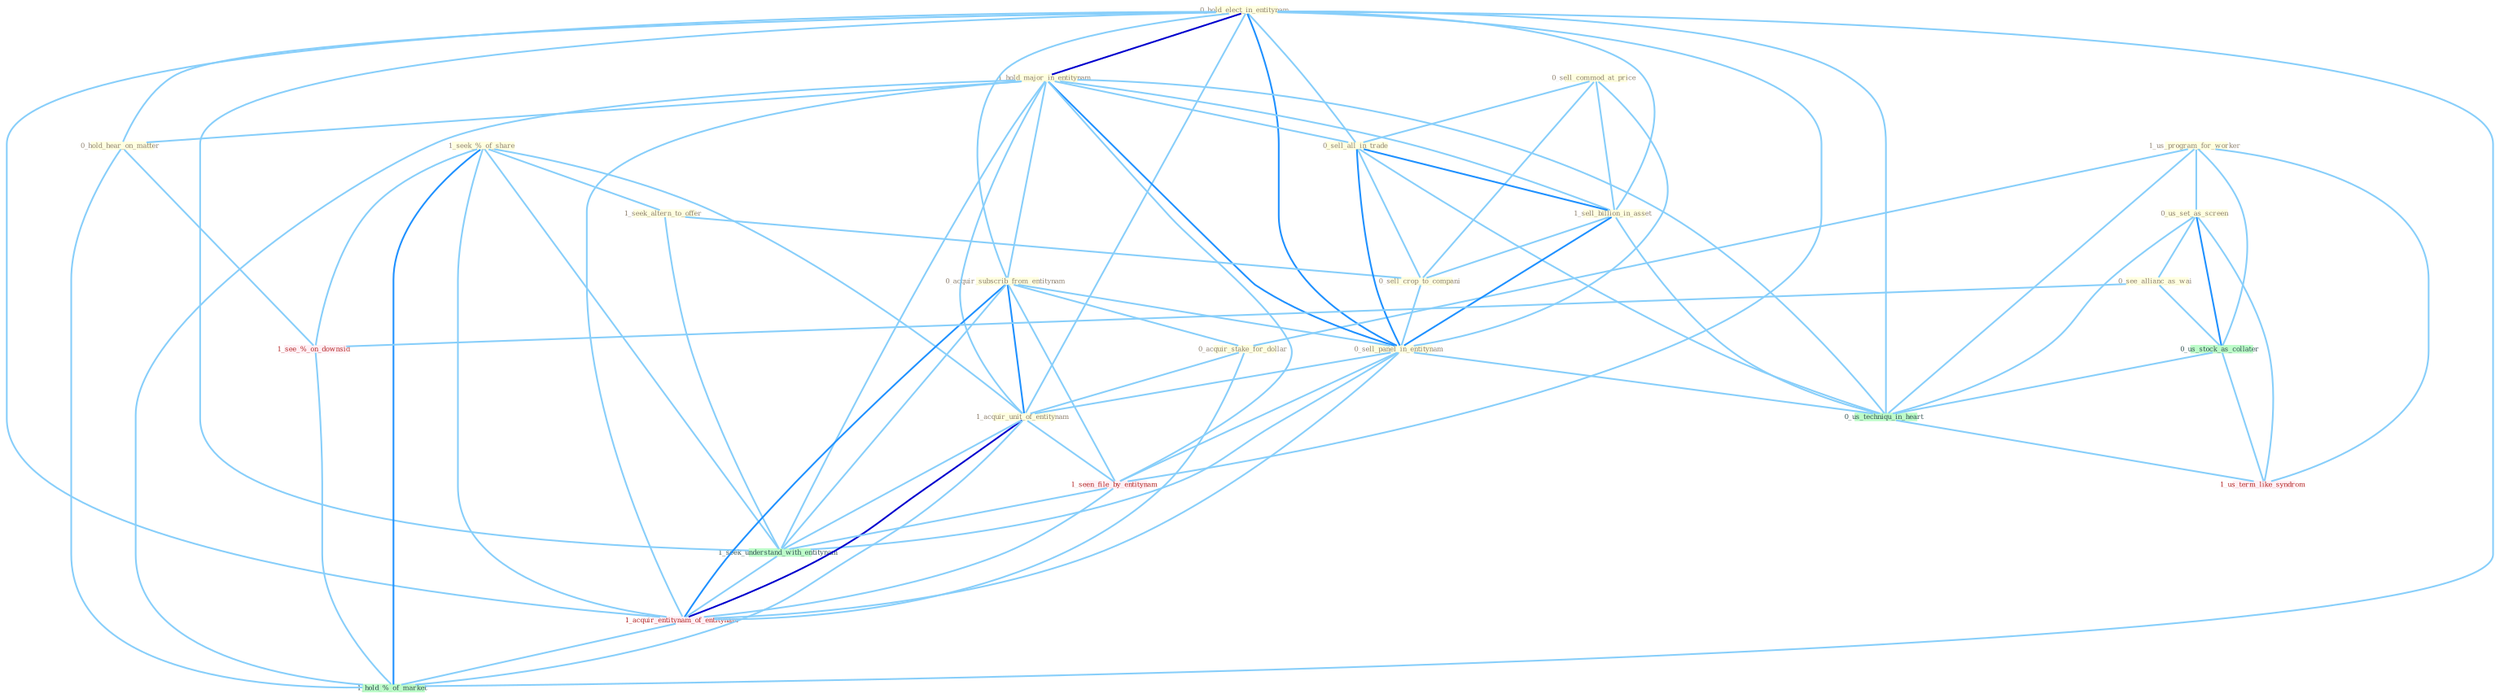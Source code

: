 Graph G{ 
    node
    [shape=polygon,style=filled,width=.5,height=.06,color="#BDFCC9",fixedsize=true,fontsize=4,
    fontcolor="#2f4f4f"];
    {node
    [color="#ffffe0", fontcolor="#8b7d6b"] "0_sell_commod_at_price " "0_hold_elect_in_entitynam " "1_seek_%_of_share " "1_us_program_for_worker " "1_hold_major_in_entitynam " "1_seek_altern_to_offer " "0_us_set_as_screen " "0_sell_all_in_trade " "0_acquir_subscrib_from_entitynam " "0_acquir_stake_for_dollar " "1_sell_billion_in_asset " "0_see_allianc_as_wai " "0_hold_hear_on_matter " "0_sell_crop_to_compani " "0_sell_panel_in_entitynam " "1_acquir_unit_of_entitynam "}
{node [color="#fff0f5", fontcolor="#b22222"] "1_seen_file_by_entitynam " "1_acquir_entitynam_of_entitynam " "1_see_%_on_downsid " "1_us_term_like_syndrom "}
edge [color="#B0E2FF"];

	"0_sell_commod_at_price " -- "0_sell_all_in_trade " [w="1", color="#87cefa" ];
	"0_sell_commod_at_price " -- "1_sell_billion_in_asset " [w="1", color="#87cefa" ];
	"0_sell_commod_at_price " -- "0_sell_crop_to_compani " [w="1", color="#87cefa" ];
	"0_sell_commod_at_price " -- "0_sell_panel_in_entitynam " [w="1", color="#87cefa" ];
	"0_hold_elect_in_entitynam " -- "1_hold_major_in_entitynam " [w="3", color="#0000cd" , len=0.6];
	"0_hold_elect_in_entitynam " -- "0_sell_all_in_trade " [w="1", color="#87cefa" ];
	"0_hold_elect_in_entitynam " -- "0_acquir_subscrib_from_entitynam " [w="1", color="#87cefa" ];
	"0_hold_elect_in_entitynam " -- "1_sell_billion_in_asset " [w="1", color="#87cefa" ];
	"0_hold_elect_in_entitynam " -- "0_hold_hear_on_matter " [w="1", color="#87cefa" ];
	"0_hold_elect_in_entitynam " -- "0_sell_panel_in_entitynam " [w="2", color="#1e90ff" , len=0.8];
	"0_hold_elect_in_entitynam " -- "1_acquir_unit_of_entitynam " [w="1", color="#87cefa" ];
	"0_hold_elect_in_entitynam " -- "1_seen_file_by_entitynam " [w="1", color="#87cefa" ];
	"0_hold_elect_in_entitynam " -- "1_seek_understand_with_entitynam " [w="1", color="#87cefa" ];
	"0_hold_elect_in_entitynam " -- "1_acquir_entitynam_of_entitynam " [w="1", color="#87cefa" ];
	"0_hold_elect_in_entitynam " -- "0_us_techniqu_in_heart " [w="1", color="#87cefa" ];
	"0_hold_elect_in_entitynam " -- "1_hold_%_of_market " [w="1", color="#87cefa" ];
	"1_seek_%_of_share " -- "1_seek_altern_to_offer " [w="1", color="#87cefa" ];
	"1_seek_%_of_share " -- "1_acquir_unit_of_entitynam " [w="1", color="#87cefa" ];
	"1_seek_%_of_share " -- "1_seek_understand_with_entitynam " [w="1", color="#87cefa" ];
	"1_seek_%_of_share " -- "1_acquir_entitynam_of_entitynam " [w="1", color="#87cefa" ];
	"1_seek_%_of_share " -- "1_see_%_on_downsid " [w="1", color="#87cefa" ];
	"1_seek_%_of_share " -- "1_hold_%_of_market " [w="2", color="#1e90ff" , len=0.8];
	"1_us_program_for_worker " -- "0_us_set_as_screen " [w="1", color="#87cefa" ];
	"1_us_program_for_worker " -- "0_acquir_stake_for_dollar " [w="1", color="#87cefa" ];
	"1_us_program_for_worker " -- "0_us_stock_as_collater " [w="1", color="#87cefa" ];
	"1_us_program_for_worker " -- "0_us_techniqu_in_heart " [w="1", color="#87cefa" ];
	"1_us_program_for_worker " -- "1_us_term_like_syndrom " [w="1", color="#87cefa" ];
	"1_hold_major_in_entitynam " -- "0_sell_all_in_trade " [w="1", color="#87cefa" ];
	"1_hold_major_in_entitynam " -- "0_acquir_subscrib_from_entitynam " [w="1", color="#87cefa" ];
	"1_hold_major_in_entitynam " -- "1_sell_billion_in_asset " [w="1", color="#87cefa" ];
	"1_hold_major_in_entitynam " -- "0_hold_hear_on_matter " [w="1", color="#87cefa" ];
	"1_hold_major_in_entitynam " -- "0_sell_panel_in_entitynam " [w="2", color="#1e90ff" , len=0.8];
	"1_hold_major_in_entitynam " -- "1_acquir_unit_of_entitynam " [w="1", color="#87cefa" ];
	"1_hold_major_in_entitynam " -- "1_seen_file_by_entitynam " [w="1", color="#87cefa" ];
	"1_hold_major_in_entitynam " -- "1_seek_understand_with_entitynam " [w="1", color="#87cefa" ];
	"1_hold_major_in_entitynam " -- "1_acquir_entitynam_of_entitynam " [w="1", color="#87cefa" ];
	"1_hold_major_in_entitynam " -- "0_us_techniqu_in_heart " [w="1", color="#87cefa" ];
	"1_hold_major_in_entitynam " -- "1_hold_%_of_market " [w="1", color="#87cefa" ];
	"1_seek_altern_to_offer " -- "0_sell_crop_to_compani " [w="1", color="#87cefa" ];
	"1_seek_altern_to_offer " -- "1_seek_understand_with_entitynam " [w="1", color="#87cefa" ];
	"0_us_set_as_screen " -- "0_see_allianc_as_wai " [w="1", color="#87cefa" ];
	"0_us_set_as_screen " -- "0_us_stock_as_collater " [w="2", color="#1e90ff" , len=0.8];
	"0_us_set_as_screen " -- "0_us_techniqu_in_heart " [w="1", color="#87cefa" ];
	"0_us_set_as_screen " -- "1_us_term_like_syndrom " [w="1", color="#87cefa" ];
	"0_sell_all_in_trade " -- "1_sell_billion_in_asset " [w="2", color="#1e90ff" , len=0.8];
	"0_sell_all_in_trade " -- "0_sell_crop_to_compani " [w="1", color="#87cefa" ];
	"0_sell_all_in_trade " -- "0_sell_panel_in_entitynam " [w="2", color="#1e90ff" , len=0.8];
	"0_sell_all_in_trade " -- "0_us_techniqu_in_heart " [w="1", color="#87cefa" ];
	"0_acquir_subscrib_from_entitynam " -- "0_acquir_stake_for_dollar " [w="1", color="#87cefa" ];
	"0_acquir_subscrib_from_entitynam " -- "0_sell_panel_in_entitynam " [w="1", color="#87cefa" ];
	"0_acquir_subscrib_from_entitynam " -- "1_acquir_unit_of_entitynam " [w="2", color="#1e90ff" , len=0.8];
	"0_acquir_subscrib_from_entitynam " -- "1_seen_file_by_entitynam " [w="1", color="#87cefa" ];
	"0_acquir_subscrib_from_entitynam " -- "1_seek_understand_with_entitynam " [w="1", color="#87cefa" ];
	"0_acquir_subscrib_from_entitynam " -- "1_acquir_entitynam_of_entitynam " [w="2", color="#1e90ff" , len=0.8];
	"0_acquir_stake_for_dollar " -- "1_acquir_unit_of_entitynam " [w="1", color="#87cefa" ];
	"0_acquir_stake_for_dollar " -- "1_acquir_entitynam_of_entitynam " [w="1", color="#87cefa" ];
	"1_sell_billion_in_asset " -- "0_sell_crop_to_compani " [w="1", color="#87cefa" ];
	"1_sell_billion_in_asset " -- "0_sell_panel_in_entitynam " [w="2", color="#1e90ff" , len=0.8];
	"1_sell_billion_in_asset " -- "0_us_techniqu_in_heart " [w="1", color="#87cefa" ];
	"0_see_allianc_as_wai " -- "0_us_stock_as_collater " [w="1", color="#87cefa" ];
	"0_see_allianc_as_wai " -- "1_see_%_on_downsid " [w="1", color="#87cefa" ];
	"0_hold_hear_on_matter " -- "1_see_%_on_downsid " [w="1", color="#87cefa" ];
	"0_hold_hear_on_matter " -- "1_hold_%_of_market " [w="1", color="#87cefa" ];
	"0_sell_crop_to_compani " -- "0_sell_panel_in_entitynam " [w="1", color="#87cefa" ];
	"0_sell_panel_in_entitynam " -- "1_acquir_unit_of_entitynam " [w="1", color="#87cefa" ];
	"0_sell_panel_in_entitynam " -- "1_seen_file_by_entitynam " [w="1", color="#87cefa" ];
	"0_sell_panel_in_entitynam " -- "1_seek_understand_with_entitynam " [w="1", color="#87cefa" ];
	"0_sell_panel_in_entitynam " -- "1_acquir_entitynam_of_entitynam " [w="1", color="#87cefa" ];
	"0_sell_panel_in_entitynam " -- "0_us_techniqu_in_heart " [w="1", color="#87cefa" ];
	"1_acquir_unit_of_entitynam " -- "1_seen_file_by_entitynam " [w="1", color="#87cefa" ];
	"1_acquir_unit_of_entitynam " -- "1_seek_understand_with_entitynam " [w="1", color="#87cefa" ];
	"1_acquir_unit_of_entitynam " -- "1_acquir_entitynam_of_entitynam " [w="3", color="#0000cd" , len=0.6];
	"1_acquir_unit_of_entitynam " -- "1_hold_%_of_market " [w="1", color="#87cefa" ];
	"1_seen_file_by_entitynam " -- "1_seek_understand_with_entitynam " [w="1", color="#87cefa" ];
	"1_seen_file_by_entitynam " -- "1_acquir_entitynam_of_entitynam " [w="1", color="#87cefa" ];
	"0_us_stock_as_collater " -- "0_us_techniqu_in_heart " [w="1", color="#87cefa" ];
	"0_us_stock_as_collater " -- "1_us_term_like_syndrom " [w="1", color="#87cefa" ];
	"1_seek_understand_with_entitynam " -- "1_acquir_entitynam_of_entitynam " [w="1", color="#87cefa" ];
	"1_acquir_entitynam_of_entitynam " -- "1_hold_%_of_market " [w="1", color="#87cefa" ];
	"0_us_techniqu_in_heart " -- "1_us_term_like_syndrom " [w="1", color="#87cefa" ];
	"1_see_%_on_downsid " -- "1_hold_%_of_market " [w="1", color="#87cefa" ];
}